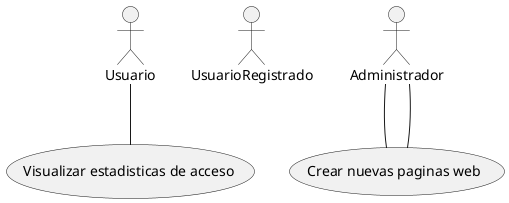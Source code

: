 @startuml Portal
actor Usuario
actor UsuarioRegistrado
actor Administrador


Administrador--(Crear nuevas paginas web)
Usuario--(Visualizar estadisticas de acceso)
Administrador--(Crear nuevas paginas web)

@enduml